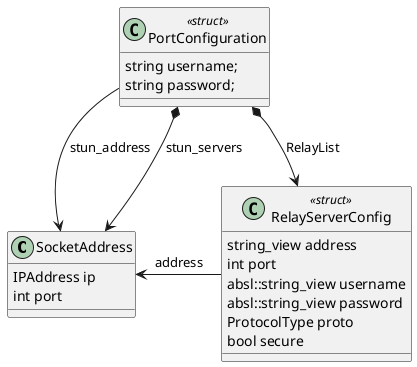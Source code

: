 @startuml PortConfiguration

class SocketAddress
{
    IPAddress ip
    int port
}

class PortConfiguration <<struct>>
{
    string username;
    string password;
}

class RelayServerConfig <<struct>>
{
    string_view address
    int port
    absl::string_view username
    absl::string_view password
    ProtocolType proto
    bool secure
}


PortConfiguration --> SocketAddress : stun_address
PortConfiguration *--> SocketAddress : stun_servers


PortConfiguration *--> RelayServerConfig : RelayList

SocketAddress <- RelayServerConfig : address
@enduml